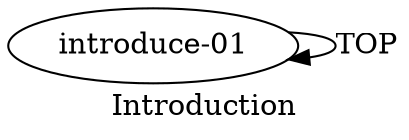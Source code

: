 digraph  {
	graph [label=Introduction];
	node [label="\N"];
	a0	 [color=black,
		gold_ind=0,
		gold_label="introduce-01",
		label="introduce-01",
		test_ind=0,
		test_label="introduce-01"];
	a0 -> a0 [key=0,
	color=black,
	gold_label=TOP,
	label=TOP,
	test_label=TOP];
}
